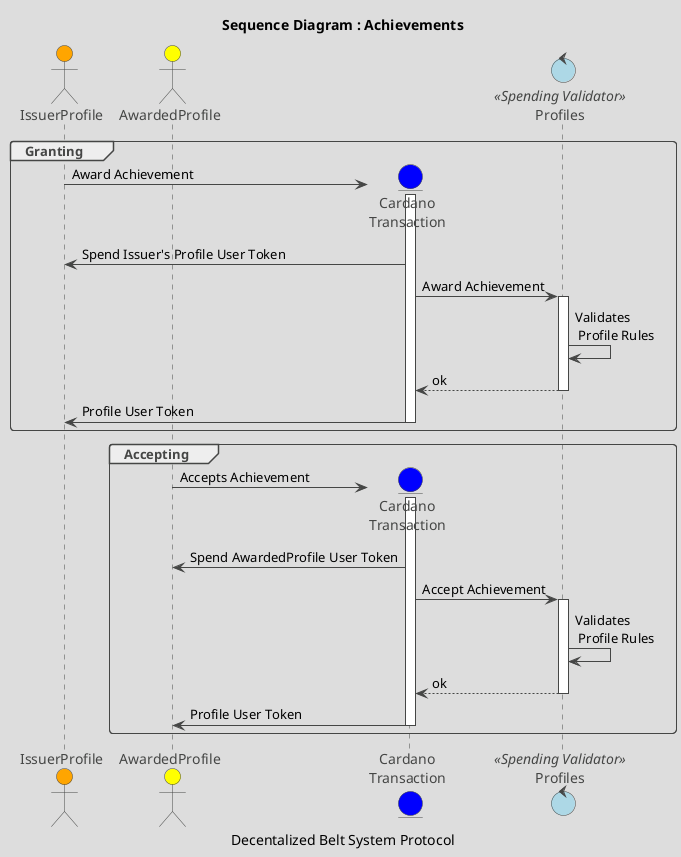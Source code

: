 @startuml Achievements

title: Sequence Diagram : Achievements
caption: Decentalized Belt System Protocol

!theme toy

skinparam control<< Spending Validator >>  {
    BackgroundColor LightBlue
}
skinparam control<< Minting Policy >>    {
    BackgroundColor MediumPurple
}


actor IssuerProfile #orange
actor AwardedProfile #yellow
entity Cardano as "Cardano\nTransaction" #blue

control ProfilesV as "Profiles" << Spending Validator >>


group Granting
create Cardano
    IssuerProfile -> Cardano --++ : Award Achievement
    Cardano -> IssuerProfile: Spend Issuer's Profile User Token
    Cardano -> ProfilesV ++ : Award Achievement
    ProfilesV -> ProfilesV : Validates\n Profile Rules
    ProfilesV --> Cardano --: ok
    Cardano -> IssuerProfile -- : Profile User Token 
end group

group Accepting
create Cardano
    AwardedProfile -> Cardano --++ : Accepts Achievement
    Cardano -> AwardedProfile: Spend AwardedProfile User Token
    Cardano -> ProfilesV ++ : Accept Achievement
    ProfilesV -> ProfilesV : Validates\n Profile Rules
    ProfilesV --> Cardano --: ok
    Cardano -> AwardedProfile -- : Profile User Token
end group


@enduml

